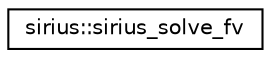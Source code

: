 digraph "Graphical Class Hierarchy"
{
 // INTERACTIVE_SVG=YES
  edge [fontname="Helvetica",fontsize="10",labelfontname="Helvetica",labelfontsize="10"];
  node [fontname="Helvetica",fontsize="10",shape=record];
  rankdir="LR";
  Node1 [label="sirius::sirius_solve_fv",height=0.2,width=0.4,color="black", fillcolor="white", style="filled",URL="$interfacesirius_1_1sirius__solve__fv.html"];
}
